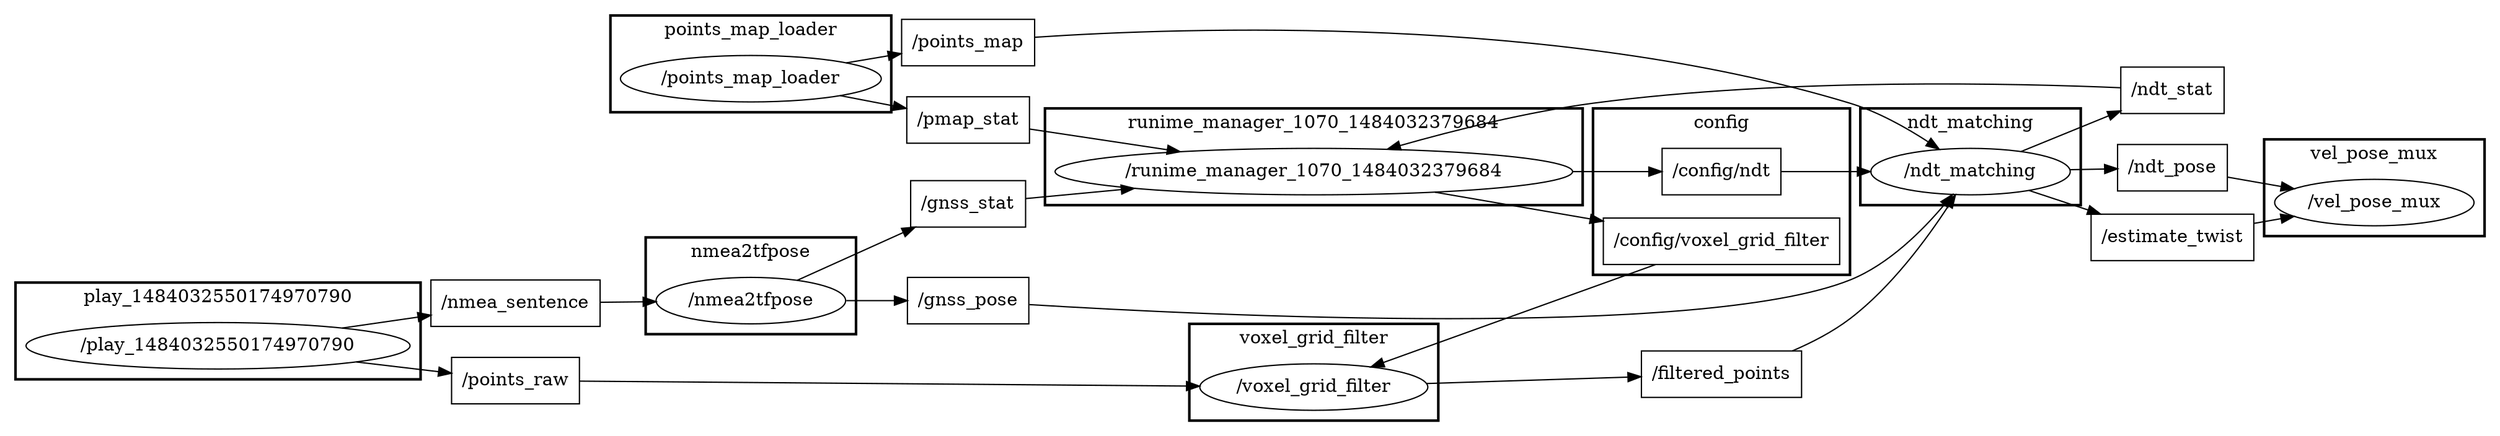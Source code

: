 digraph graphname {
	graph [bb="0,0,1580,351.02",
		compound=True,
		rank=same,
		rankdir=LR,
		ranksep=0.2
	];
	node [label="\N"];
	subgraph cluster_config {
		graph [bb="996,84,1162,213",
			compound=True,
			label=config,
			lheight=0.21,
			lp="1079,201.5",
			lwidth=0.49,
			rank=same,
			rankdir=LR,
			ranksep=0.2,
			style=bold
		];
		t__config_voxel_grid_filter		 [URL=topic_3A_config_voxel_grid_filter,
			height=0.5,
			label="/config/voxel_grid_filter",
			pos="1079,164",
			shape=box,
			width=2.0833];
		t__config_ndt		 [URL=topic_3A_config_ndt,
			height=0.5,
			label="/config/ndt",
			pos="1079,110",
			shape=box,
			width=1.0556];
	}
	subgraph cluster_runime_manager_1070_1484032379684 {
		graph [bb="656,100,988,175",
			compound=True,
			label=runime_manager_1070_1484032379684,
			lheight=0.21,
			lp="822,163.5",
			lwidth=3.08,
			rank=same,
			rankdir=LR,
			ranksep=0.2,
			style=bold
		];
		n__runime_manager_1070_1484032379684		 [URL=_runime_manager_1070_1484032379684,
			height=0.5,
			label="/runime_manager_1070_1484032379684",
			pos="822,126",
			shape=ellipse,
			width=4.3691];
	}
	subgraph cluster_voxel_grid_filter {
		graph [bb="741,192,903,267",
			compound=True,
			label=voxel_grid_filter,
			lheight=0.21,
			lp="822,255.5",
			lwidth=1.28,
			rank=same,
			rankdir=LR,
			ranksep=0.2,
			style=bold
		];
		n__voxel_grid_filter		 [URL=_voxel_grid_filter,
			height=0.5,
			label="/voxel_grid_filter",
			pos="822,218",
			shape=ellipse,
			width=2.022];
	}
	subgraph cluster_play_1484032550174970790 {
		graph [bb="8,219,258,294",
			compound=True,
			label=play_1484032550174970790,
			lheight=0.21,
			lp="133,282.5",
			lwidth=2.21,
			rank=same,
			rankdir=LR,
			ranksep=0.2,
			style=bold
		];
		n__play_1484032550174970790		 [URL=_play_1484032550174970790,
			height=0.5,
			label="/play_1484032550174970790",
			pos="133,245",
			shape=ellipse,
			width=3.2317];
	}
	subgraph cluster_nmea2tfpose {
		graph [bb="400,100,534,175",
			compound=True,
			label=nmea2tfpose,
			lheight=0.21,
			lp="467,163.5",
			lwidth=0.97,
			rank=same,
			rankdir=LR,
			ranksep=0.2,
			style=bold
		];
		n__nmea2tfpose		 [URL=_nmea2tfpose,
			height=0.5,
			label="/nmea2tfpose",
			pos="467,126",
			shape=ellipse,
			width=1.6249];
	}
	subgraph cluster_points_map_loader {
		graph [bb="378,189,556,264",
			compound=True,
			label=points_map_loader,
			lheight=0.21,
			lp="467,252.5",
			lwidth=1.46,
			rank=same,
			rankdir=LR,
			ranksep=0.2,
			style=bold
		];
		n__points_map_loader		 [URL=_points_map_loader,
			height=0.5,
			label="/points_map_loader",
			pos="467,215",
			shape=ellipse,
			width=2.2567];
	}
	subgraph cluster_ndt_matching {
		graph [bb="1170,84,1310,159",
			compound=True,
			label=ndt_matching,
			lheight=0.21,
			lp="1240,147.5",
			lwidth=1.06,
			rank=same,
			rankdir=LR,
			ranksep=0.2,
			style=bold
		];
		n__ndt_matching		 [URL=_ndt_matching,
			height=0.5,
			label="/ndt_matching",
			pos="1240,110",
			shape=ellipse,
			width=1.7151];
	}
	subgraph cluster_vel_pose_mux {
		graph [bb="1426,77,1572,152",
			compound=True,
			label=vel_pose_mux,
			lheight=0.21,
			lp="1499,140.5",
			lwidth=1.11,
			rank=same,
			rankdir=LR,
			ranksep=0.2,
			style=bold
		];
		n__vel_pose_mux		 [URL=_vel_pose_mux,
			height=0.5,
			label="/vel_pose_mux",
			pos="1499,103",
			shape=ellipse,
			width=1.8054];
	}
	t__pmap_stat	 [URL=topic_3A_pmap_stat,
		height=0.5,
		label="/pmap_stat",
		pos="606,180",
		shape=box,
		width=1.0694];
	t__pmap_stat -> n__runime_manager_1070_1484032379684	 [penwidth=1,
		pos="e,755.92,142.42 644.77,170.47 672.72,163.42 711.73,153.57 745.95,144.94"];
	t__gnss_stat	 [URL=topic_3A_gnss_stat,
		height=0.5,
		label="/gnss_stat",
		pos="606,126",
		shape=box,
		width=0.97222];
	t__gnss_stat -> n__runime_manager_1070_1484032379684	 [penwidth=1,
		pos="e,664.36,126 641.38,126 645.41,126 649.7,126 654.2,126"];
	t__ndt_pose	 [URL=topic_3A_ndt_pose,
		height=0.5,
		label="/ndt_pose",
		pos="1368,130",
		shape=box,
		width=0.95833];
	t__ndt_pose -> n__vel_pose_mux	 [penwidth=1,
		pos="e,1446.6,113.76 1402.6,122.98 1413.1,120.78 1425,118.28 1436.8,115.82"];
	t__config_voxel_grid_filter -> n__voxel_grid_filter	 [penwidth=1,
		pos="e,878.02,206.35 1003.7,179.73 967.16,187.47 923.46,196.73 888.2,204.19"];
	t__config_ndt -> n__ndt_matching	 [penwidth=1,
		pos="e,1178,110 1117.3,110 1132.4,110 1150.4,110 1167.8,110"];
	t__gnss_pose	 [URL=topic_3A_gnss_pose,
		height=0.5,
		label="/gnss_pose",
		pos="606,18",
		shape=box,
		width=1.0556];
	t__gnss_pose -> n__ndt_matching	 [penwidth=1,
		pos="e,1220.3,92.874 644.04,14.059 735.19,5.7359 976.46,-7.902 1162,57 1180.3,63.39 1198.2,75.327 1212.2,86.257"];
	t__points_raw	 [URL=topic_3A_points_raw,
		height=0.5,
		label="/points_raw",
		pos="606,288",
		shape=box,
		width=1.1111];
	t__points_raw -> n__voxel_grid_filter	 [penwidth=1,
		pos="e,777.21,232.33 646.25,275.16 680.26,264.04 729.77,247.84 767.42,235.53"];
	t__filtered_points	 [URL=topic_3A_filtered_points,
		height=0.5,
		label="/filtered_points",
		pos="1079,239",
		shape=box,
		width=1.375];
	t__filtered_points -> n__ndt_matching	 [penwidth=1,
		pos="e,1230.9,128.11 1128.8,231.73 1140.4,228.48 1152.2,223.79 1162,217 1191.3,196.79 1213.4,161.69 1226.2,137.23"];
	t__points_map	 [URL=topic_3A_points_map,
		height=0.5,
		label="/points_map",
		pos="606,234",
		shape=box,
		width=1.1667];
	t__points_map -> n__ndt_matching	 [penwidth=1,
		pos="e,1236.2,127.97 636.94,252.11 640.81,254.91 644.6,257.9 648,261 652.21,264.83 650.87,268.53 656,271 858.7,368.42 972.72,387.46 1162,266 1206.7,237.35 1226.3,174.57 1234.2,137.98"];
	t__estimate_twist	 [URL=topic_3A_estimate_twist,
		height=0.5,
		label="/estimate_twist",
		pos="1368,76",
		shape=box,
		width=1.375];
	t__estimate_twist -> n__vel_pose_mux	 [penwidth=1,
		pos="e,1446.6,92.238 1417.8,86.208 1423.9,87.501 1430.3,88.838 1436.7,90.166"];
	t__ndt_stat	 [URL=topic_3A_ndt_stat,
		height=0.5,
		label="/ndt_stat",
		pos="606,72",
		shape=box,
		width=0.875];
	t__ndt_stat -> n__runime_manager_1070_1484032379684	 [penwidth=1,
		pos="e,755.99,109.6 637.66,79.737 665.88,86.858 708.88,97.709 746.15,107.11"];
	t__nmea_sentence	 [URL=topic_3A_nmea_sentence,
		height=0.5,
		label="/nmea_sentence",
		pos="318,222",
		shape=box,
		width=1.4444];
	t__nmea_sentence -> n__nmea2tfpose	 [penwidth=1,
		pos="e,440.93,142.38 346.65,203.94 371.01,188.04 406.56,164.82 432.52,147.87"];
	n__runime_manager_1070_1484032379684 -> t__config_voxel_grid_filter	 [penwidth=1,
		pos="e,1003.7,152.93 918.68,140.26 943.29,143.92 969.58,147.84 993.57,151.42"];
	n__runime_manager_1070_1484032379684 -> t__config_ndt	 [penwidth=1,
		pos="e,1041,112.32 960.2,117.39 985.6,115.8 1010.5,114.24 1030.8,112.96"];
	n__voxel_grid_filter -> t__filtered_points	 [penwidth=1,
		pos="e,1029.3,234.99 891.34,223.63 931.12,226.9 980.77,230.99 1018.9,234.13"];
	n__play_1484032550174970790 -> t__points_raw	 [penwidth=1,
		pos="e,565.63,284.6 232.23,254.4 276.73,258.62 330.01,263.62 378,268 439.17,273.58 509.64,279.75 555.63,283.74"];
	n__play_1484032550174970790 -> t__nmea_sentence	 [penwidth=1,
		pos="e,265.99,228.41 223.89,233.7 234.74,232.34 245.62,230.97 255.91,229.68"];
	n__nmea2tfpose -> t__gnss_stat	 [penwidth=1,
		pos="e,570.81,126 525.7,126 537.34,126 549.4,126 560.51,126"];
	n__nmea2tfpose -> t__gnss_pose	 [penwidth=1,
		pos="e,576.47,36.161 486.94,108.86 505.92,91.972 536.22,65.751 564,45 565.36,43.983 566.76,42.961 568.18,41.94"];
	n__points_map_loader -> t__pmap_stat	 [penwidth=1,
		pos="e,567.45,189.59 520.97,201.47 533.09,198.37 545.89,195.1 557.75,192.07"];
	n__points_map_loader -> t__points_map	 [penwidth=1,
		pos="e,563.9,228.3 536.5,224.5 542.35,225.31 548.21,226.12 553.89,226.91"];
	n__ndt_matching -> t__ndt_pose	 [penwidth=1,
		pos="e,1333.4,124.67 1294.8,118.54 1304.3,120.05 1314.1,121.61 1323.3,123.07"];
	n__ndt_matching -> t__estimate_twist	 [penwidth=1,
		pos="e,1318.1,89.199 1285.8,97.917 1293.1,95.953 1300.7,93.893 1308.2,91.855"];
	n__ndt_matching -> t__ndt_stat	 [penwidth=1,
		pos="e,637.78,68.654 1207.2,94.651 1193.6,88.883 1177.3,82.999 1162,80 972.81,43.033 740.41,58.954 647.84,67.681"];
}
